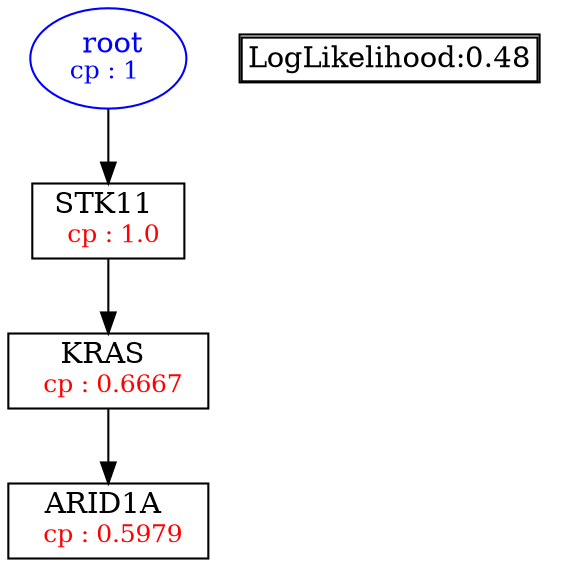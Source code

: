 digraph tree {
    "root" [label=<<font color='Blue'> root</font><br/><font color='Blue' POINT-SIZE='12'>cp : 1 </font>>, shape=oval, color=Blue];
    "S3" [label =<STK11 <br/> <font color='Red' POINT-SIZE='12'> cp : 1.0 </font>>, shape=box];
    "S2" [label =<KRAS <br/> <font color='Red' POINT-SIZE='12'> cp : 0.6667 </font>>, shape=box];
    "S1" [label =<ARID1A <br/> <font color='Red' POINT-SIZE='12'> cp : 0.5979 </font>>, shape=box];
    "root" -> "S3";
    "S3" -> "S2";
    "S2" -> "S1";

    node[shape=plaintext]
    fontsize="10"
    struct1 [label=
    <<TABLE BORDER="1" CELLBORDER="1" CELLSPACING="0" >
    <TR><TD ALIGN="LEFT">LogLikelihood:0.48</TD></TR>
    </TABLE>>];

}
